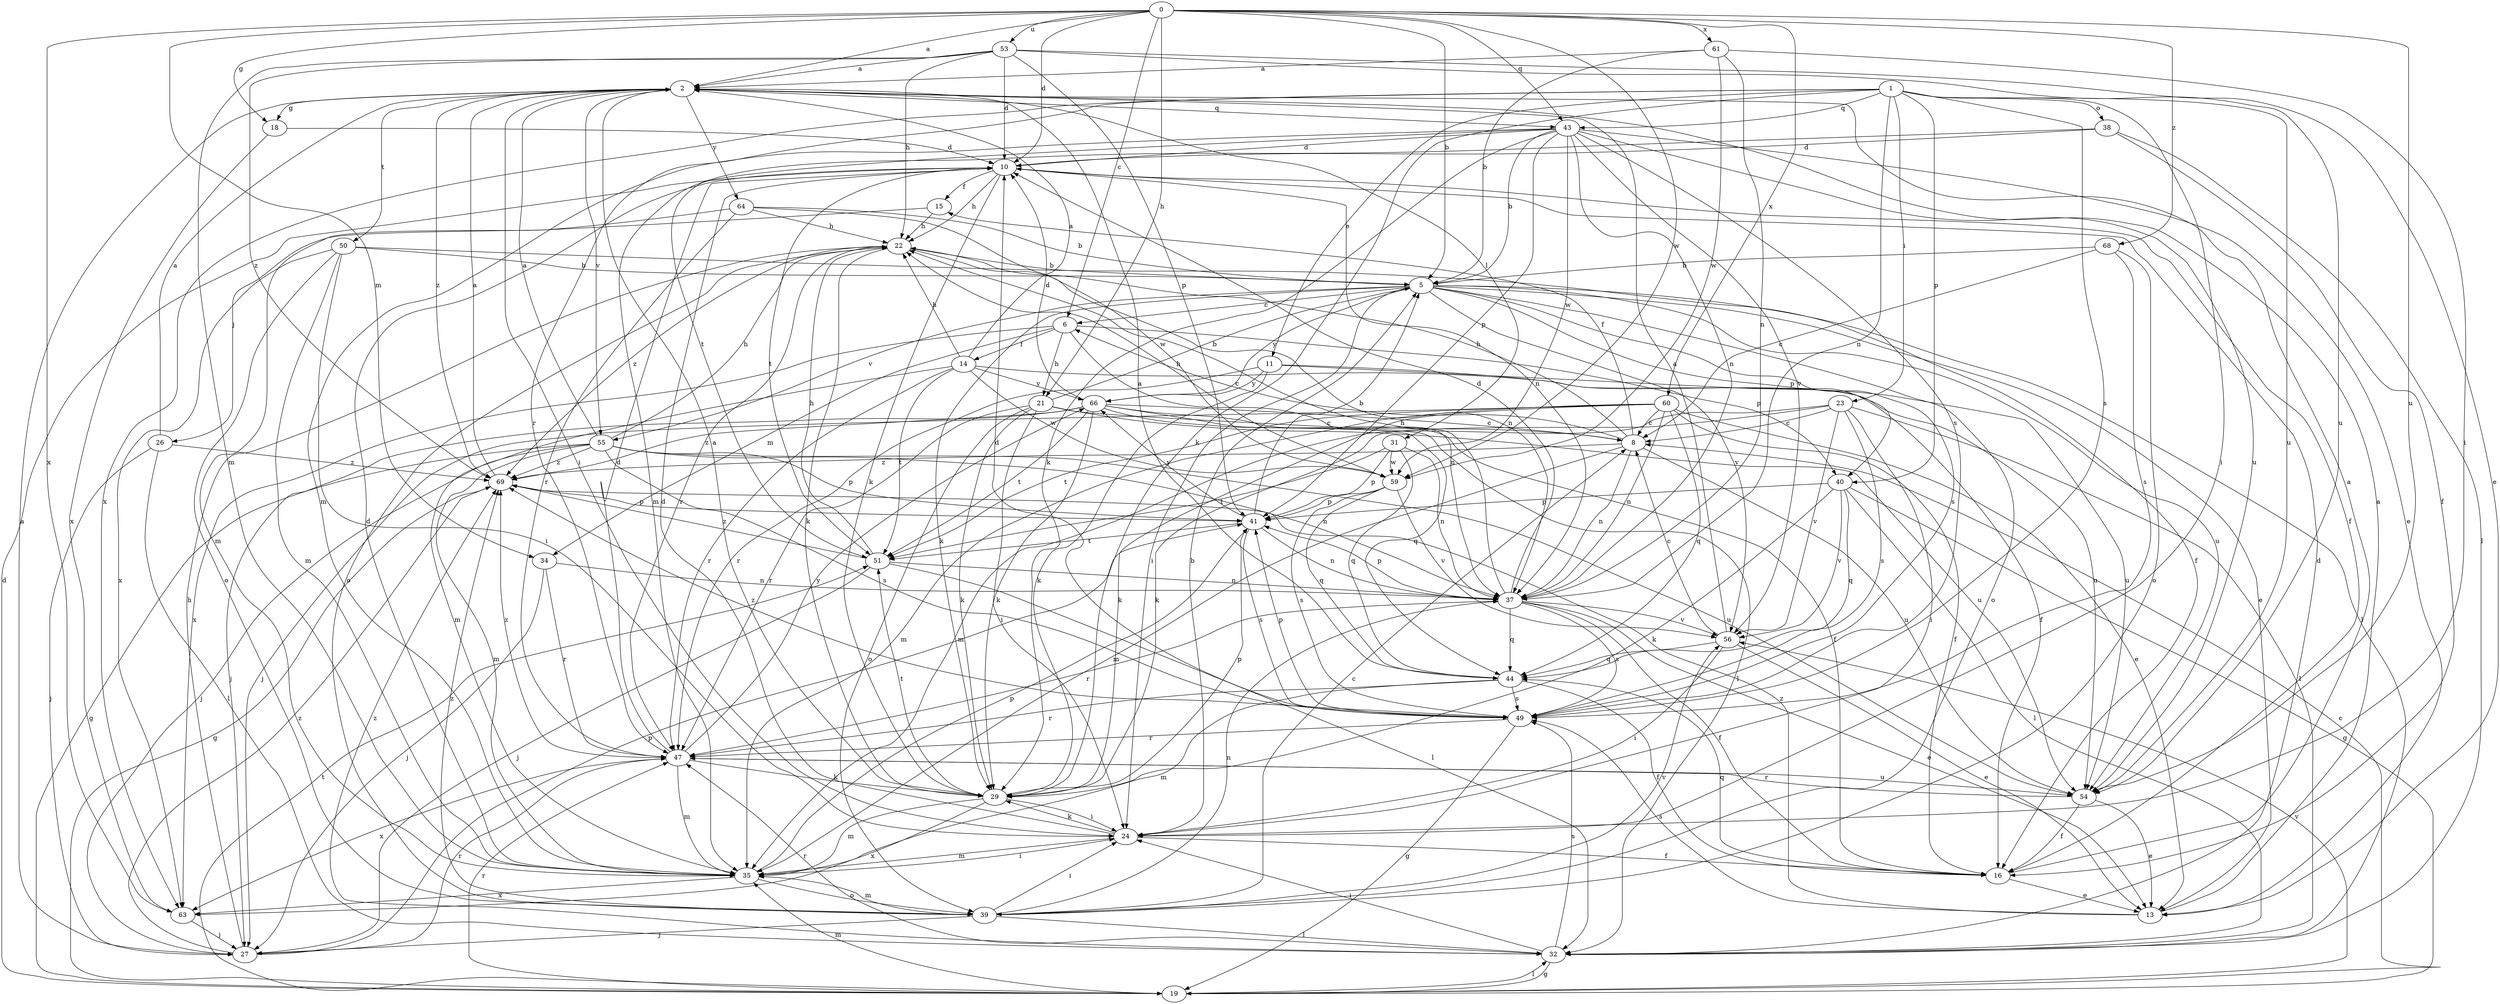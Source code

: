 strict digraph  {
0;
1;
2;
5;
6;
8;
10;
11;
13;
14;
15;
16;
18;
19;
21;
22;
23;
24;
26;
27;
29;
31;
32;
34;
35;
37;
38;
39;
40;
41;
43;
44;
47;
49;
50;
51;
53;
54;
55;
56;
59;
60;
61;
63;
64;
66;
68;
69;
0 -> 2  [label=a];
0 -> 5  [label=b];
0 -> 6  [label=c];
0 -> 10  [label=d];
0 -> 18  [label=g];
0 -> 21  [label=h];
0 -> 34  [label=m];
0 -> 43  [label=q];
0 -> 53  [label=u];
0 -> 54  [label=u];
0 -> 59  [label=w];
0 -> 60  [label=x];
0 -> 61  [label=x];
0 -> 63  [label=x];
0 -> 68  [label=z];
1 -> 11  [label=e];
1 -> 23  [label=i];
1 -> 24  [label=i];
1 -> 29  [label=k];
1 -> 37  [label=n];
1 -> 38  [label=o];
1 -> 40  [label=p];
1 -> 43  [label=q];
1 -> 47  [label=r];
1 -> 49  [label=s];
1 -> 54  [label=u];
1 -> 63  [label=x];
2 -> 18  [label=g];
2 -> 24  [label=i];
2 -> 31  [label=l];
2 -> 43  [label=q];
2 -> 50  [label=t];
2 -> 55  [label=v];
2 -> 64  [label=y];
2 -> 69  [label=z];
5 -> 6  [label=c];
5 -> 13  [label=e];
5 -> 24  [label=i];
5 -> 29  [label=k];
5 -> 32  [label=l];
5 -> 39  [label=o];
5 -> 40  [label=p];
5 -> 49  [label=s];
5 -> 54  [label=u];
5 -> 55  [label=v];
5 -> 56  [label=v];
5 -> 66  [label=y];
6 -> 14  [label=f];
6 -> 21  [label=h];
6 -> 34  [label=m];
6 -> 37  [label=n];
6 -> 40  [label=p];
6 -> 63  [label=x];
8 -> 6  [label=c];
8 -> 15  [label=f];
8 -> 22  [label=h];
8 -> 35  [label=m];
8 -> 37  [label=n];
8 -> 54  [label=u];
8 -> 69  [label=z];
10 -> 15  [label=f];
10 -> 16  [label=f];
10 -> 22  [label=h];
10 -> 29  [label=k];
10 -> 37  [label=n];
10 -> 51  [label=t];
11 -> 16  [label=f];
11 -> 29  [label=k];
11 -> 47  [label=r];
11 -> 54  [label=u];
11 -> 66  [label=y];
13 -> 2  [label=a];
13 -> 49  [label=s];
13 -> 69  [label=z];
14 -> 2  [label=a];
14 -> 22  [label=h];
14 -> 35  [label=m];
14 -> 47  [label=r];
14 -> 51  [label=t];
14 -> 54  [label=u];
14 -> 59  [label=w];
14 -> 66  [label=y];
15 -> 22  [label=h];
15 -> 26  [label=j];
16 -> 2  [label=a];
16 -> 13  [label=e];
16 -> 44  [label=q];
18 -> 10  [label=d];
18 -> 63  [label=x];
19 -> 8  [label=c];
19 -> 10  [label=d];
19 -> 32  [label=l];
19 -> 35  [label=m];
19 -> 47  [label=r];
19 -> 51  [label=t];
19 -> 56  [label=v];
21 -> 5  [label=b];
21 -> 8  [label=c];
21 -> 24  [label=i];
21 -> 29  [label=k];
21 -> 39  [label=o];
21 -> 47  [label=r];
21 -> 54  [label=u];
22 -> 5  [label=b];
22 -> 29  [label=k];
22 -> 37  [label=n];
22 -> 39  [label=o];
22 -> 47  [label=r];
22 -> 69  [label=z];
23 -> 8  [label=c];
23 -> 24  [label=i];
23 -> 29  [label=k];
23 -> 32  [label=l];
23 -> 35  [label=m];
23 -> 49  [label=s];
23 -> 56  [label=v];
24 -> 5  [label=b];
24 -> 10  [label=d];
24 -> 16  [label=f];
24 -> 29  [label=k];
24 -> 35  [label=m];
26 -> 2  [label=a];
26 -> 27  [label=j];
26 -> 32  [label=l];
26 -> 69  [label=z];
27 -> 2  [label=a];
27 -> 22  [label=h];
27 -> 41  [label=p];
27 -> 47  [label=r];
27 -> 69  [label=z];
29 -> 2  [label=a];
29 -> 24  [label=i];
29 -> 35  [label=m];
29 -> 41  [label=p];
29 -> 51  [label=t];
29 -> 63  [label=x];
31 -> 37  [label=n];
31 -> 41  [label=p];
31 -> 44  [label=q];
31 -> 51  [label=t];
31 -> 59  [label=w];
32 -> 10  [label=d];
32 -> 19  [label=g];
32 -> 24  [label=i];
32 -> 47  [label=r];
32 -> 49  [label=s];
32 -> 69  [label=z];
34 -> 27  [label=j];
34 -> 37  [label=n];
34 -> 47  [label=r];
35 -> 10  [label=d];
35 -> 24  [label=i];
35 -> 39  [label=o];
35 -> 41  [label=p];
35 -> 63  [label=x];
37 -> 10  [label=d];
37 -> 13  [label=e];
37 -> 16  [label=f];
37 -> 22  [label=h];
37 -> 41  [label=p];
37 -> 44  [label=q];
37 -> 47  [label=r];
37 -> 49  [label=s];
37 -> 56  [label=v];
38 -> 10  [label=d];
38 -> 16  [label=f];
38 -> 32  [label=l];
38 -> 35  [label=m];
39 -> 8  [label=c];
39 -> 24  [label=i];
39 -> 27  [label=j];
39 -> 32  [label=l];
39 -> 35  [label=m];
39 -> 37  [label=n];
39 -> 56  [label=v];
39 -> 69  [label=z];
40 -> 19  [label=g];
40 -> 29  [label=k];
40 -> 32  [label=l];
40 -> 41  [label=p];
40 -> 44  [label=q];
40 -> 56  [label=v];
41 -> 5  [label=b];
41 -> 37  [label=n];
41 -> 49  [label=s];
41 -> 51  [label=t];
41 -> 66  [label=y];
43 -> 5  [label=b];
43 -> 10  [label=d];
43 -> 13  [label=e];
43 -> 29  [label=k];
43 -> 35  [label=m];
43 -> 37  [label=n];
43 -> 41  [label=p];
43 -> 49  [label=s];
43 -> 51  [label=t];
43 -> 54  [label=u];
43 -> 56  [label=v];
43 -> 59  [label=w];
44 -> 2  [label=a];
44 -> 16  [label=f];
44 -> 35  [label=m];
44 -> 47  [label=r];
44 -> 49  [label=s];
47 -> 10  [label=d];
47 -> 29  [label=k];
47 -> 35  [label=m];
47 -> 54  [label=u];
47 -> 63  [label=x];
47 -> 66  [label=y];
47 -> 69  [label=z];
49 -> 10  [label=d];
49 -> 19  [label=g];
49 -> 41  [label=p];
49 -> 47  [label=r];
49 -> 69  [label=z];
50 -> 5  [label=b];
50 -> 16  [label=f];
50 -> 24  [label=i];
50 -> 35  [label=m];
50 -> 39  [label=o];
50 -> 63  [label=x];
51 -> 22  [label=h];
51 -> 27  [label=j];
51 -> 32  [label=l];
51 -> 37  [label=n];
51 -> 69  [label=z];
53 -> 2  [label=a];
53 -> 10  [label=d];
53 -> 13  [label=e];
53 -> 22  [label=h];
53 -> 35  [label=m];
53 -> 41  [label=p];
53 -> 54  [label=u];
53 -> 69  [label=z];
54 -> 13  [label=e];
54 -> 16  [label=f];
54 -> 47  [label=r];
55 -> 2  [label=a];
55 -> 19  [label=g];
55 -> 22  [label=h];
55 -> 27  [label=j];
55 -> 35  [label=m];
55 -> 37  [label=n];
55 -> 41  [label=p];
55 -> 49  [label=s];
55 -> 54  [label=u];
55 -> 69  [label=z];
56 -> 2  [label=a];
56 -> 8  [label=c];
56 -> 13  [label=e];
56 -> 24  [label=i];
56 -> 44  [label=q];
59 -> 22  [label=h];
59 -> 41  [label=p];
59 -> 44  [label=q];
59 -> 49  [label=s];
59 -> 56  [label=v];
60 -> 8  [label=c];
60 -> 13  [label=e];
60 -> 16  [label=f];
60 -> 27  [label=j];
60 -> 29  [label=k];
60 -> 35  [label=m];
60 -> 37  [label=n];
60 -> 44  [label=q];
60 -> 51  [label=t];
61 -> 2  [label=a];
61 -> 5  [label=b];
61 -> 24  [label=i];
61 -> 37  [label=n];
61 -> 59  [label=w];
63 -> 27  [label=j];
64 -> 5  [label=b];
64 -> 22  [label=h];
64 -> 35  [label=m];
64 -> 47  [label=r];
64 -> 59  [label=w];
66 -> 8  [label=c];
66 -> 10  [label=d];
66 -> 16  [label=f];
66 -> 27  [label=j];
66 -> 29  [label=k];
66 -> 32  [label=l];
66 -> 44  [label=q];
66 -> 51  [label=t];
66 -> 69  [label=z];
68 -> 5  [label=b];
68 -> 8  [label=c];
68 -> 39  [label=o];
68 -> 49  [label=s];
69 -> 2  [label=a];
69 -> 19  [label=g];
69 -> 41  [label=p];
}
